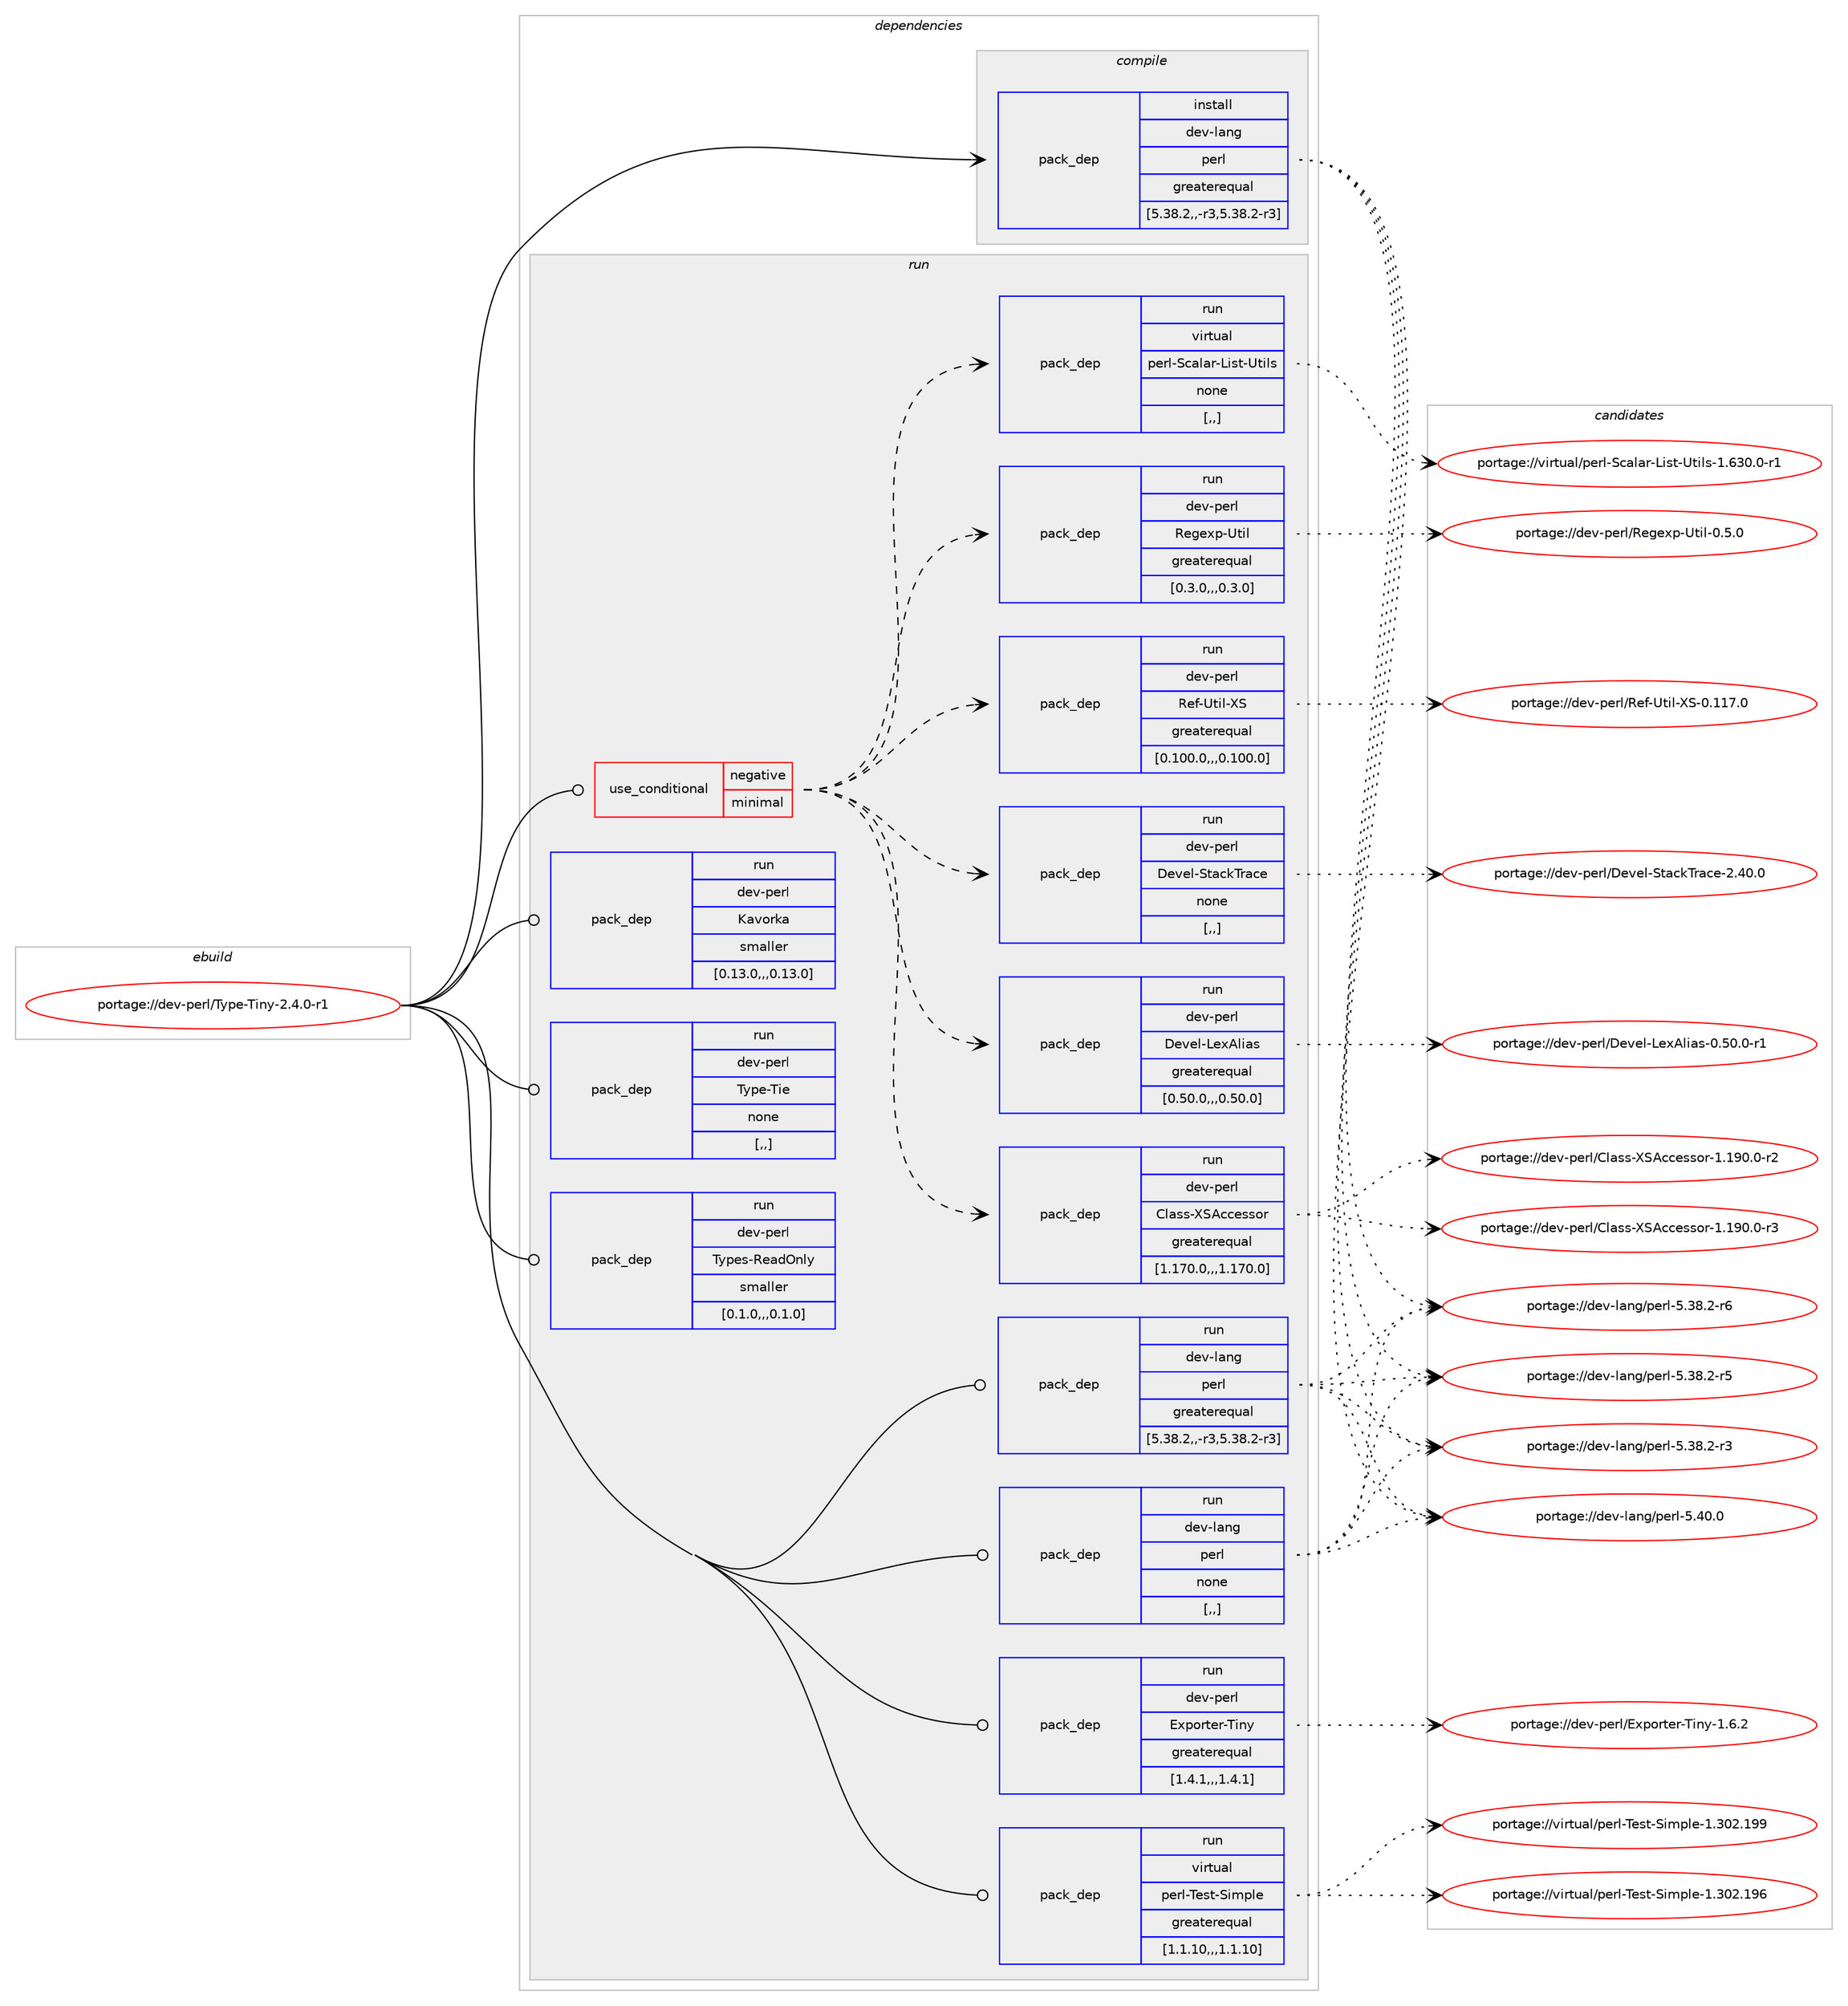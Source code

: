 digraph prolog {

# *************
# Graph options
# *************

newrank=true;
concentrate=true;
compound=true;
graph [rankdir=LR,fontname=Helvetica,fontsize=10,ranksep=1.5];#, ranksep=2.5, nodesep=0.2];
edge  [arrowhead=vee];
node  [fontname=Helvetica,fontsize=10];

# **********
# The ebuild
# **********

subgraph cluster_leftcol {
color=gray;
label=<<i>ebuild</i>>;
id [label="portage://dev-perl/Type-Tiny-2.4.0-r1", color=red, width=4, href="../dev-perl/Type-Tiny-2.4.0-r1.svg"];
}

# ****************
# The dependencies
# ****************

subgraph cluster_midcol {
color=gray;
label=<<i>dependencies</i>>;
subgraph cluster_compile {
fillcolor="#eeeeee";
style=filled;
label=<<i>compile</i>>;
subgraph pack107192 {
dependency138516 [label=<<TABLE BORDER="0" CELLBORDER="1" CELLSPACING="0" CELLPADDING="4" WIDTH="220"><TR><TD ROWSPAN="6" CELLPADDING="30">pack_dep</TD></TR><TR><TD WIDTH="110">install</TD></TR><TR><TD>dev-lang</TD></TR><TR><TD>perl</TD></TR><TR><TD>greaterequal</TD></TR><TR><TD>[5.38.2,,-r3,5.38.2-r3]</TD></TR></TABLE>>, shape=none, color=blue];
}
id:e -> dependency138516:w [weight=20,style="solid",arrowhead="vee"];
}
subgraph cluster_compileandrun {
fillcolor="#eeeeee";
style=filled;
label=<<i>compile and run</i>>;
}
subgraph cluster_run {
fillcolor="#eeeeee";
style=filled;
label=<<i>run</i>>;
subgraph cond30089 {
dependency138517 [label=<<TABLE BORDER="0" CELLBORDER="1" CELLSPACING="0" CELLPADDING="4"><TR><TD ROWSPAN="3" CELLPADDING="10">use_conditional</TD></TR><TR><TD>negative</TD></TR><TR><TD>minimal</TD></TR></TABLE>>, shape=none, color=red];
subgraph pack107193 {
dependency138518 [label=<<TABLE BORDER="0" CELLBORDER="1" CELLSPACING="0" CELLPADDING="4" WIDTH="220"><TR><TD ROWSPAN="6" CELLPADDING="30">pack_dep</TD></TR><TR><TD WIDTH="110">run</TD></TR><TR><TD>dev-perl</TD></TR><TR><TD>Class-XSAccessor</TD></TR><TR><TD>greaterequal</TD></TR><TR><TD>[1.170.0,,,1.170.0]</TD></TR></TABLE>>, shape=none, color=blue];
}
dependency138517:e -> dependency138518:w [weight=20,style="dashed",arrowhead="vee"];
subgraph pack107194 {
dependency138519 [label=<<TABLE BORDER="0" CELLBORDER="1" CELLSPACING="0" CELLPADDING="4" WIDTH="220"><TR><TD ROWSPAN="6" CELLPADDING="30">pack_dep</TD></TR><TR><TD WIDTH="110">run</TD></TR><TR><TD>dev-perl</TD></TR><TR><TD>Devel-LexAlias</TD></TR><TR><TD>greaterequal</TD></TR><TR><TD>[0.50.0,,,0.50.0]</TD></TR></TABLE>>, shape=none, color=blue];
}
dependency138517:e -> dependency138519:w [weight=20,style="dashed",arrowhead="vee"];
subgraph pack107195 {
dependency138520 [label=<<TABLE BORDER="0" CELLBORDER="1" CELLSPACING="0" CELLPADDING="4" WIDTH="220"><TR><TD ROWSPAN="6" CELLPADDING="30">pack_dep</TD></TR><TR><TD WIDTH="110">run</TD></TR><TR><TD>dev-perl</TD></TR><TR><TD>Devel-StackTrace</TD></TR><TR><TD>none</TD></TR><TR><TD>[,,]</TD></TR></TABLE>>, shape=none, color=blue];
}
dependency138517:e -> dependency138520:w [weight=20,style="dashed",arrowhead="vee"];
subgraph pack107196 {
dependency138521 [label=<<TABLE BORDER="0" CELLBORDER="1" CELLSPACING="0" CELLPADDING="4" WIDTH="220"><TR><TD ROWSPAN="6" CELLPADDING="30">pack_dep</TD></TR><TR><TD WIDTH="110">run</TD></TR><TR><TD>dev-perl</TD></TR><TR><TD>Ref-Util-XS</TD></TR><TR><TD>greaterequal</TD></TR><TR><TD>[0.100.0,,,0.100.0]</TD></TR></TABLE>>, shape=none, color=blue];
}
dependency138517:e -> dependency138521:w [weight=20,style="dashed",arrowhead="vee"];
subgraph pack107197 {
dependency138522 [label=<<TABLE BORDER="0" CELLBORDER="1" CELLSPACING="0" CELLPADDING="4" WIDTH="220"><TR><TD ROWSPAN="6" CELLPADDING="30">pack_dep</TD></TR><TR><TD WIDTH="110">run</TD></TR><TR><TD>dev-perl</TD></TR><TR><TD>Regexp-Util</TD></TR><TR><TD>greaterequal</TD></TR><TR><TD>[0.3.0,,,0.3.0]</TD></TR></TABLE>>, shape=none, color=blue];
}
dependency138517:e -> dependency138522:w [weight=20,style="dashed",arrowhead="vee"];
subgraph pack107198 {
dependency138523 [label=<<TABLE BORDER="0" CELLBORDER="1" CELLSPACING="0" CELLPADDING="4" WIDTH="220"><TR><TD ROWSPAN="6" CELLPADDING="30">pack_dep</TD></TR><TR><TD WIDTH="110">run</TD></TR><TR><TD>virtual</TD></TR><TR><TD>perl-Scalar-List-Utils</TD></TR><TR><TD>none</TD></TR><TR><TD>[,,]</TD></TR></TABLE>>, shape=none, color=blue];
}
dependency138517:e -> dependency138523:w [weight=20,style="dashed",arrowhead="vee"];
}
id:e -> dependency138517:w [weight=20,style="solid",arrowhead="odot"];
subgraph pack107199 {
dependency138524 [label=<<TABLE BORDER="0" CELLBORDER="1" CELLSPACING="0" CELLPADDING="4" WIDTH="220"><TR><TD ROWSPAN="6" CELLPADDING="30">pack_dep</TD></TR><TR><TD WIDTH="110">run</TD></TR><TR><TD>dev-lang</TD></TR><TR><TD>perl</TD></TR><TR><TD>greaterequal</TD></TR><TR><TD>[5.38.2,,-r3,5.38.2-r3]</TD></TR></TABLE>>, shape=none, color=blue];
}
id:e -> dependency138524:w [weight=20,style="solid",arrowhead="odot"];
subgraph pack107200 {
dependency138525 [label=<<TABLE BORDER="0" CELLBORDER="1" CELLSPACING="0" CELLPADDING="4" WIDTH="220"><TR><TD ROWSPAN="6" CELLPADDING="30">pack_dep</TD></TR><TR><TD WIDTH="110">run</TD></TR><TR><TD>dev-lang</TD></TR><TR><TD>perl</TD></TR><TR><TD>none</TD></TR><TR><TD>[,,]</TD></TR></TABLE>>, shape=none, color=blue];
}
id:e -> dependency138525:w [weight=20,style="solid",arrowhead="odot"];
subgraph pack107201 {
dependency138526 [label=<<TABLE BORDER="0" CELLBORDER="1" CELLSPACING="0" CELLPADDING="4" WIDTH="220"><TR><TD ROWSPAN="6" CELLPADDING="30">pack_dep</TD></TR><TR><TD WIDTH="110">run</TD></TR><TR><TD>dev-perl</TD></TR><TR><TD>Exporter-Tiny</TD></TR><TR><TD>greaterequal</TD></TR><TR><TD>[1.4.1,,,1.4.1]</TD></TR></TABLE>>, shape=none, color=blue];
}
id:e -> dependency138526:w [weight=20,style="solid",arrowhead="odot"];
subgraph pack107202 {
dependency138527 [label=<<TABLE BORDER="0" CELLBORDER="1" CELLSPACING="0" CELLPADDING="4" WIDTH="220"><TR><TD ROWSPAN="6" CELLPADDING="30">pack_dep</TD></TR><TR><TD WIDTH="110">run</TD></TR><TR><TD>virtual</TD></TR><TR><TD>perl-Test-Simple</TD></TR><TR><TD>greaterequal</TD></TR><TR><TD>[1.1.10,,,1.1.10]</TD></TR></TABLE>>, shape=none, color=blue];
}
id:e -> dependency138527:w [weight=20,style="solid",arrowhead="odot"];
subgraph pack107203 {
dependency138528 [label=<<TABLE BORDER="0" CELLBORDER="1" CELLSPACING="0" CELLPADDING="4" WIDTH="220"><TR><TD ROWSPAN="6" CELLPADDING="30">pack_dep</TD></TR><TR><TD WIDTH="110">run</TD></TR><TR><TD>dev-perl</TD></TR><TR><TD>Kavorka</TD></TR><TR><TD>smaller</TD></TR><TR><TD>[0.13.0,,,0.13.0]</TD></TR></TABLE>>, shape=none, color=blue];
}
id:e -> dependency138528:w [weight=20,style="solid",arrowhead="odot"];
subgraph pack107204 {
dependency138529 [label=<<TABLE BORDER="0" CELLBORDER="1" CELLSPACING="0" CELLPADDING="4" WIDTH="220"><TR><TD ROWSPAN="6" CELLPADDING="30">pack_dep</TD></TR><TR><TD WIDTH="110">run</TD></TR><TR><TD>dev-perl</TD></TR><TR><TD>Type-Tie</TD></TR><TR><TD>none</TD></TR><TR><TD>[,,]</TD></TR></TABLE>>, shape=none, color=blue];
}
id:e -> dependency138529:w [weight=20,style="solid",arrowhead="odot"];
subgraph pack107205 {
dependency138530 [label=<<TABLE BORDER="0" CELLBORDER="1" CELLSPACING="0" CELLPADDING="4" WIDTH="220"><TR><TD ROWSPAN="6" CELLPADDING="30">pack_dep</TD></TR><TR><TD WIDTH="110">run</TD></TR><TR><TD>dev-perl</TD></TR><TR><TD>Types-ReadOnly</TD></TR><TR><TD>smaller</TD></TR><TR><TD>[0.1.0,,,0.1.0]</TD></TR></TABLE>>, shape=none, color=blue];
}
id:e -> dependency138530:w [weight=20,style="solid",arrowhead="odot"];
}
}

# **************
# The candidates
# **************

subgraph cluster_choices {
rank=same;
color=gray;
label=<<i>candidates</i>>;

subgraph choice107192 {
color=black;
nodesep=1;
choice10010111845108971101034711210111410845534652484648 [label="portage://dev-lang/perl-5.40.0", color=red, width=4,href="../dev-lang/perl-5.40.0.svg"];
choice100101118451089711010347112101114108455346515646504511454 [label="portage://dev-lang/perl-5.38.2-r6", color=red, width=4,href="../dev-lang/perl-5.38.2-r6.svg"];
choice100101118451089711010347112101114108455346515646504511453 [label="portage://dev-lang/perl-5.38.2-r5", color=red, width=4,href="../dev-lang/perl-5.38.2-r5.svg"];
choice100101118451089711010347112101114108455346515646504511451 [label="portage://dev-lang/perl-5.38.2-r3", color=red, width=4,href="../dev-lang/perl-5.38.2-r3.svg"];
dependency138516:e -> choice10010111845108971101034711210111410845534652484648:w [style=dotted,weight="100"];
dependency138516:e -> choice100101118451089711010347112101114108455346515646504511454:w [style=dotted,weight="100"];
dependency138516:e -> choice100101118451089711010347112101114108455346515646504511453:w [style=dotted,weight="100"];
dependency138516:e -> choice100101118451089711010347112101114108455346515646504511451:w [style=dotted,weight="100"];
}
subgraph choice107193 {
color=black;
nodesep=1;
choice1001011184511210111410847671089711511545888365999910111511511111445494649574846484511451 [label="portage://dev-perl/Class-XSAccessor-1.190.0-r3", color=red, width=4,href="../dev-perl/Class-XSAccessor-1.190.0-r3.svg"];
choice1001011184511210111410847671089711511545888365999910111511511111445494649574846484511450 [label="portage://dev-perl/Class-XSAccessor-1.190.0-r2", color=red, width=4,href="../dev-perl/Class-XSAccessor-1.190.0-r2.svg"];
dependency138518:e -> choice1001011184511210111410847671089711511545888365999910111511511111445494649574846484511451:w [style=dotted,weight="100"];
dependency138518:e -> choice1001011184511210111410847671089711511545888365999910111511511111445494649574846484511450:w [style=dotted,weight="100"];
}
subgraph choice107194 {
color=black;
nodesep=1;
choice10010111845112101114108476810111810110845761011206510810597115454846534846484511449 [label="portage://dev-perl/Devel-LexAlias-0.50.0-r1", color=red, width=4,href="../dev-perl/Devel-LexAlias-0.50.0-r1.svg"];
dependency138519:e -> choice10010111845112101114108476810111810110845761011206510810597115454846534846484511449:w [style=dotted,weight="100"];
}
subgraph choice107195 {
color=black;
nodesep=1;
choice1001011184511210111410847681011181011084583116979910784114979910145504652484648 [label="portage://dev-perl/Devel-StackTrace-2.40.0", color=red, width=4,href="../dev-perl/Devel-StackTrace-2.40.0.svg"];
dependency138520:e -> choice1001011184511210111410847681011181011084583116979910784114979910145504652484648:w [style=dotted,weight="100"];
}
subgraph choice107196 {
color=black;
nodesep=1;
choice10010111845112101114108478210110245851161051084588834548464949554648 [label="portage://dev-perl/Ref-Util-XS-0.117.0", color=red, width=4,href="../dev-perl/Ref-Util-XS-0.117.0.svg"];
dependency138521:e -> choice10010111845112101114108478210110245851161051084588834548464949554648:w [style=dotted,weight="100"];
}
subgraph choice107197 {
color=black;
nodesep=1;
choice1001011184511210111410847821011031011201124585116105108454846534648 [label="portage://dev-perl/Regexp-Util-0.5.0", color=red, width=4,href="../dev-perl/Regexp-Util-0.5.0.svg"];
dependency138522:e -> choice1001011184511210111410847821011031011201124585116105108454846534648:w [style=dotted,weight="100"];
}
subgraph choice107198 {
color=black;
nodesep=1;
choice118105114116117971084711210111410845839997108971144576105115116458511610510811545494654514846484511449 [label="portage://virtual/perl-Scalar-List-Utils-1.630.0-r1", color=red, width=4,href="../virtual/perl-Scalar-List-Utils-1.630.0-r1.svg"];
dependency138523:e -> choice118105114116117971084711210111410845839997108971144576105115116458511610510811545494654514846484511449:w [style=dotted,weight="100"];
}
subgraph choice107199 {
color=black;
nodesep=1;
choice10010111845108971101034711210111410845534652484648 [label="portage://dev-lang/perl-5.40.0", color=red, width=4,href="../dev-lang/perl-5.40.0.svg"];
choice100101118451089711010347112101114108455346515646504511454 [label="portage://dev-lang/perl-5.38.2-r6", color=red, width=4,href="../dev-lang/perl-5.38.2-r6.svg"];
choice100101118451089711010347112101114108455346515646504511453 [label="portage://dev-lang/perl-5.38.2-r5", color=red, width=4,href="../dev-lang/perl-5.38.2-r5.svg"];
choice100101118451089711010347112101114108455346515646504511451 [label="portage://dev-lang/perl-5.38.2-r3", color=red, width=4,href="../dev-lang/perl-5.38.2-r3.svg"];
dependency138524:e -> choice10010111845108971101034711210111410845534652484648:w [style=dotted,weight="100"];
dependency138524:e -> choice100101118451089711010347112101114108455346515646504511454:w [style=dotted,weight="100"];
dependency138524:e -> choice100101118451089711010347112101114108455346515646504511453:w [style=dotted,weight="100"];
dependency138524:e -> choice100101118451089711010347112101114108455346515646504511451:w [style=dotted,weight="100"];
}
subgraph choice107200 {
color=black;
nodesep=1;
choice10010111845108971101034711210111410845534652484648 [label="portage://dev-lang/perl-5.40.0", color=red, width=4,href="../dev-lang/perl-5.40.0.svg"];
choice100101118451089711010347112101114108455346515646504511454 [label="portage://dev-lang/perl-5.38.2-r6", color=red, width=4,href="../dev-lang/perl-5.38.2-r6.svg"];
choice100101118451089711010347112101114108455346515646504511453 [label="portage://dev-lang/perl-5.38.2-r5", color=red, width=4,href="../dev-lang/perl-5.38.2-r5.svg"];
choice100101118451089711010347112101114108455346515646504511451 [label="portage://dev-lang/perl-5.38.2-r3", color=red, width=4,href="../dev-lang/perl-5.38.2-r3.svg"];
dependency138525:e -> choice10010111845108971101034711210111410845534652484648:w [style=dotted,weight="100"];
dependency138525:e -> choice100101118451089711010347112101114108455346515646504511454:w [style=dotted,weight="100"];
dependency138525:e -> choice100101118451089711010347112101114108455346515646504511453:w [style=dotted,weight="100"];
dependency138525:e -> choice100101118451089711010347112101114108455346515646504511451:w [style=dotted,weight="100"];
}
subgraph choice107201 {
color=black;
nodesep=1;
choice1001011184511210111410847691201121111141161011144584105110121454946544650 [label="portage://dev-perl/Exporter-Tiny-1.6.2", color=red, width=4,href="../dev-perl/Exporter-Tiny-1.6.2.svg"];
dependency138526:e -> choice1001011184511210111410847691201121111141161011144584105110121454946544650:w [style=dotted,weight="100"];
}
subgraph choice107202 {
color=black;
nodesep=1;
choice11810511411611797108471121011141084584101115116458310510911210810145494651485046495757 [label="portage://virtual/perl-Test-Simple-1.302.199", color=red, width=4,href="../virtual/perl-Test-Simple-1.302.199.svg"];
choice11810511411611797108471121011141084584101115116458310510911210810145494651485046495754 [label="portage://virtual/perl-Test-Simple-1.302.196", color=red, width=4,href="../virtual/perl-Test-Simple-1.302.196.svg"];
dependency138527:e -> choice11810511411611797108471121011141084584101115116458310510911210810145494651485046495757:w [style=dotted,weight="100"];
dependency138527:e -> choice11810511411611797108471121011141084584101115116458310510911210810145494651485046495754:w [style=dotted,weight="100"];
}
subgraph choice107203 {
color=black;
nodesep=1;
}
subgraph choice107204 {
color=black;
nodesep=1;
}
subgraph choice107205 {
color=black;
nodesep=1;
}
}

}
